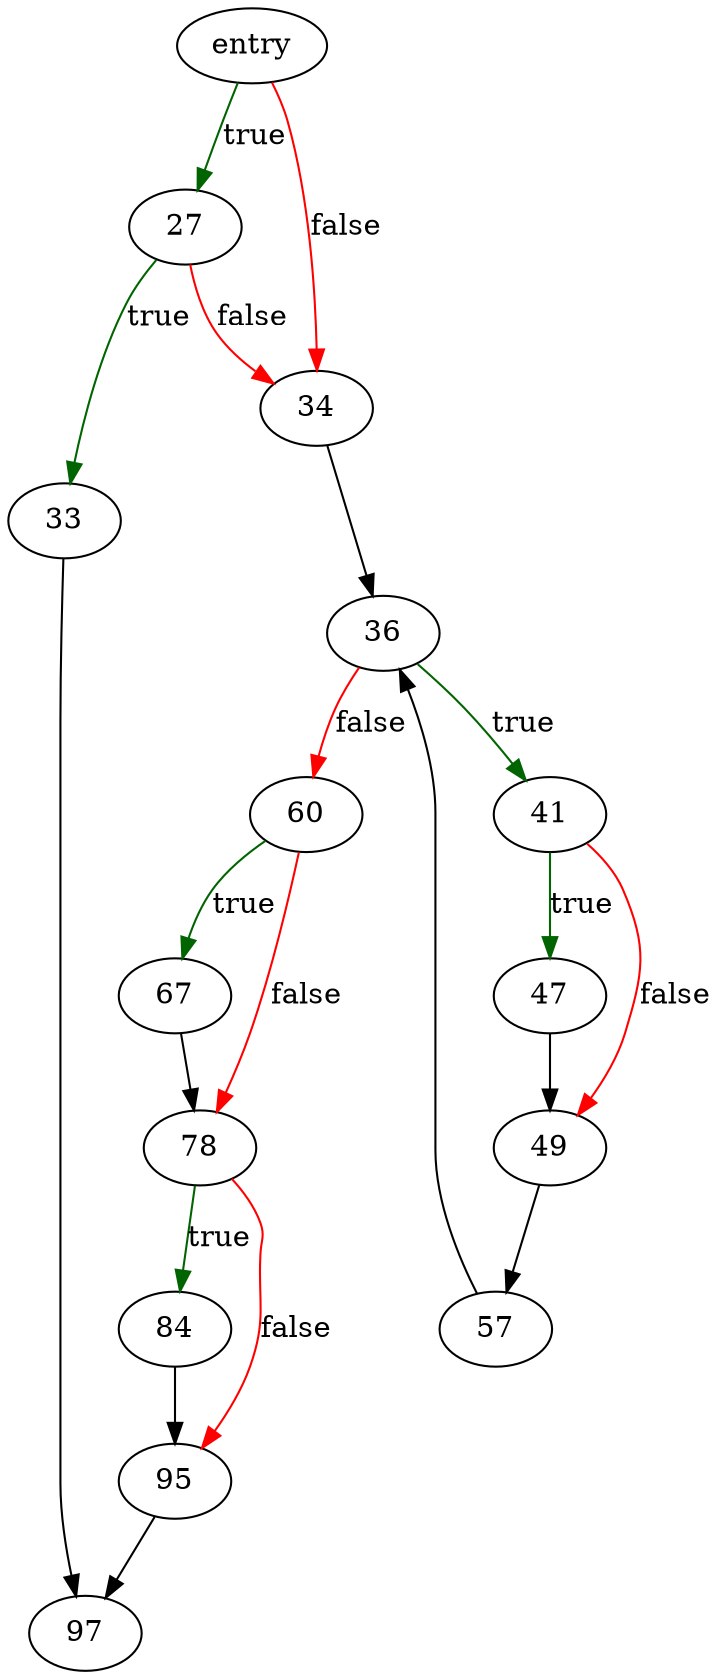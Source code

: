 digraph "explainIndexRange" {
	// Node definitions.
	2 [label=entry];
	27;
	33;
	34;
	36;
	41;
	47;
	49;
	57;
	60;
	67;
	78;
	84;
	95;
	97;

	// Edge definitions.
	2 -> 27 [
		color=darkgreen
		label=true
	];
	2 -> 34 [
		color=red
		label=false
	];
	27 -> 33 [
		color=darkgreen
		label=true
	];
	27 -> 34 [
		color=red
		label=false
	];
	33 -> 97;
	34 -> 36;
	36 -> 41 [
		color=darkgreen
		label=true
	];
	36 -> 60 [
		color=red
		label=false
	];
	41 -> 47 [
		color=darkgreen
		label=true
	];
	41 -> 49 [
		color=red
		label=false
	];
	47 -> 49;
	49 -> 57;
	57 -> 36;
	60 -> 67 [
		color=darkgreen
		label=true
	];
	60 -> 78 [
		color=red
		label=false
	];
	67 -> 78;
	78 -> 84 [
		color=darkgreen
		label=true
	];
	78 -> 95 [
		color=red
		label=false
	];
	84 -> 95;
	95 -> 97;
}